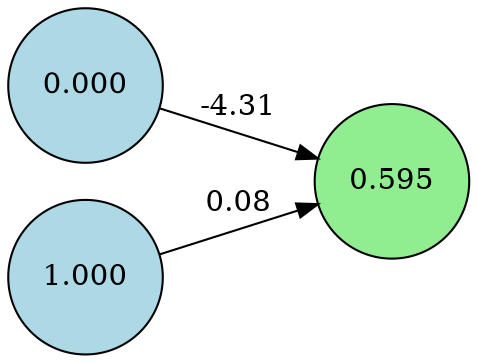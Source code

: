 digraph neat {
  rankdir=LR;
  node [shape=circle];
  node0 [label="0.000", style=filled, fillcolor=lightblue];
  node1 [label="1.000", style=filled, fillcolor=lightblue];
  node20 [label="0.595", style=filled, fillcolor=lightgreen];
  node0 -> node20 [label="-4.31"];
  node1 -> node20 [label="0.08"];
}
